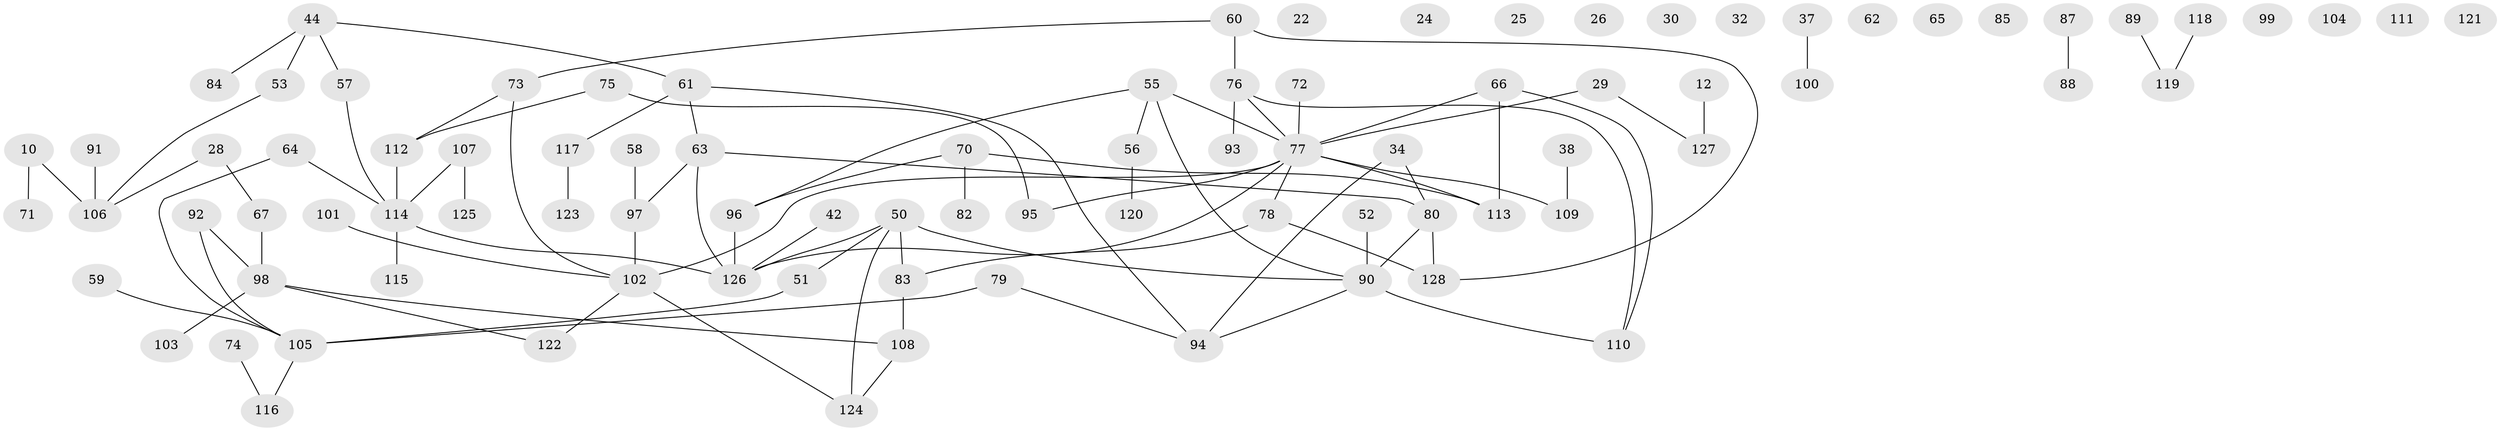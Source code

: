 // original degree distribution, {4: 0.109375, 3: 0.1796875, 1: 0.25, 2: 0.296875, 5: 0.0390625, 0: 0.1015625, 7: 0.015625, 6: 0.0078125}
// Generated by graph-tools (version 1.1) at 2025/42/03/04/25 21:42:27]
// undirected, 89 vertices, 96 edges
graph export_dot {
graph [start="1"]
  node [color=gray90,style=filled];
  10;
  12;
  22;
  24;
  25;
  26;
  28;
  29;
  30;
  32;
  34;
  37;
  38;
  42;
  44;
  50 [super="+40+36"];
  51;
  52;
  53;
  55;
  56;
  57;
  58;
  59;
  60;
  61;
  62;
  63;
  64;
  65;
  66 [super="+2+54+43"];
  67;
  70 [super="+16"];
  71;
  72;
  73;
  74;
  75;
  76 [super="+8"];
  77 [super="+4+13+69"];
  78;
  79;
  80;
  82;
  83 [super="+45"];
  84;
  85;
  87;
  88;
  89;
  90 [super="+17+18+81"];
  91;
  92;
  93;
  94;
  95;
  96;
  97;
  98 [super="+1"];
  99;
  100;
  101;
  102 [super="+21+86"];
  103;
  104;
  105 [super="+23+5+31+41"];
  106;
  107;
  108;
  109;
  110;
  111;
  112;
  113 [super="+48"];
  114 [super="+39+47"];
  115;
  116;
  117;
  118;
  119;
  120;
  121;
  122;
  123;
  124 [super="+46"];
  125;
  126 [super="+35+20"];
  127;
  128;
  10 -- 71;
  10 -- 106;
  12 -- 127;
  28 -- 67;
  28 -- 106;
  29 -- 127;
  29 -- 77;
  34 -- 80;
  34 -- 94;
  37 -- 100;
  38 -- 109;
  42 -- 126;
  44 -- 53;
  44 -- 57;
  44 -- 61;
  44 -- 84;
  50 -- 83;
  50 -- 51;
  50 -- 124;
  50 -- 90 [weight=2];
  50 -- 126;
  51 -- 105;
  52 -- 90;
  53 -- 106;
  55 -- 56;
  55 -- 96;
  55 -- 77;
  55 -- 90;
  56 -- 120;
  57 -- 114;
  58 -- 97;
  59 -- 105;
  60 -- 73;
  60 -- 76;
  60 -- 128;
  61 -- 63;
  61 -- 94;
  61 -- 117;
  63 -- 80;
  63 -- 97;
  63 -- 126;
  64 -- 114;
  64 -- 105;
  66 -- 110;
  66 -- 113;
  66 -- 77;
  67 -- 98;
  70 -- 96;
  70 -- 82;
  70 -- 113;
  72 -- 77;
  73 -- 102;
  73 -- 112;
  74 -- 116;
  75 -- 95;
  75 -- 112;
  76 -- 110;
  76 -- 93;
  76 -- 77;
  77 -- 113;
  77 -- 126 [weight=2];
  77 -- 102 [weight=2];
  77 -- 109;
  77 -- 78;
  77 -- 95;
  78 -- 128;
  78 -- 83;
  79 -- 94;
  79 -- 105;
  80 -- 90;
  80 -- 128;
  83 -- 108;
  87 -- 88;
  89 -- 119;
  90 -- 110;
  90 -- 94;
  91 -- 106;
  92 -- 98;
  92 -- 105;
  96 -- 126;
  97 -- 102;
  98 -- 108;
  98 -- 122;
  98 -- 103;
  101 -- 102;
  102 -- 124;
  102 -- 122;
  105 -- 116;
  107 -- 125;
  107 -- 114;
  108 -- 124;
  112 -- 114;
  114 -- 115;
  114 -- 126 [weight=2];
  117 -- 123;
  118 -- 119;
}
